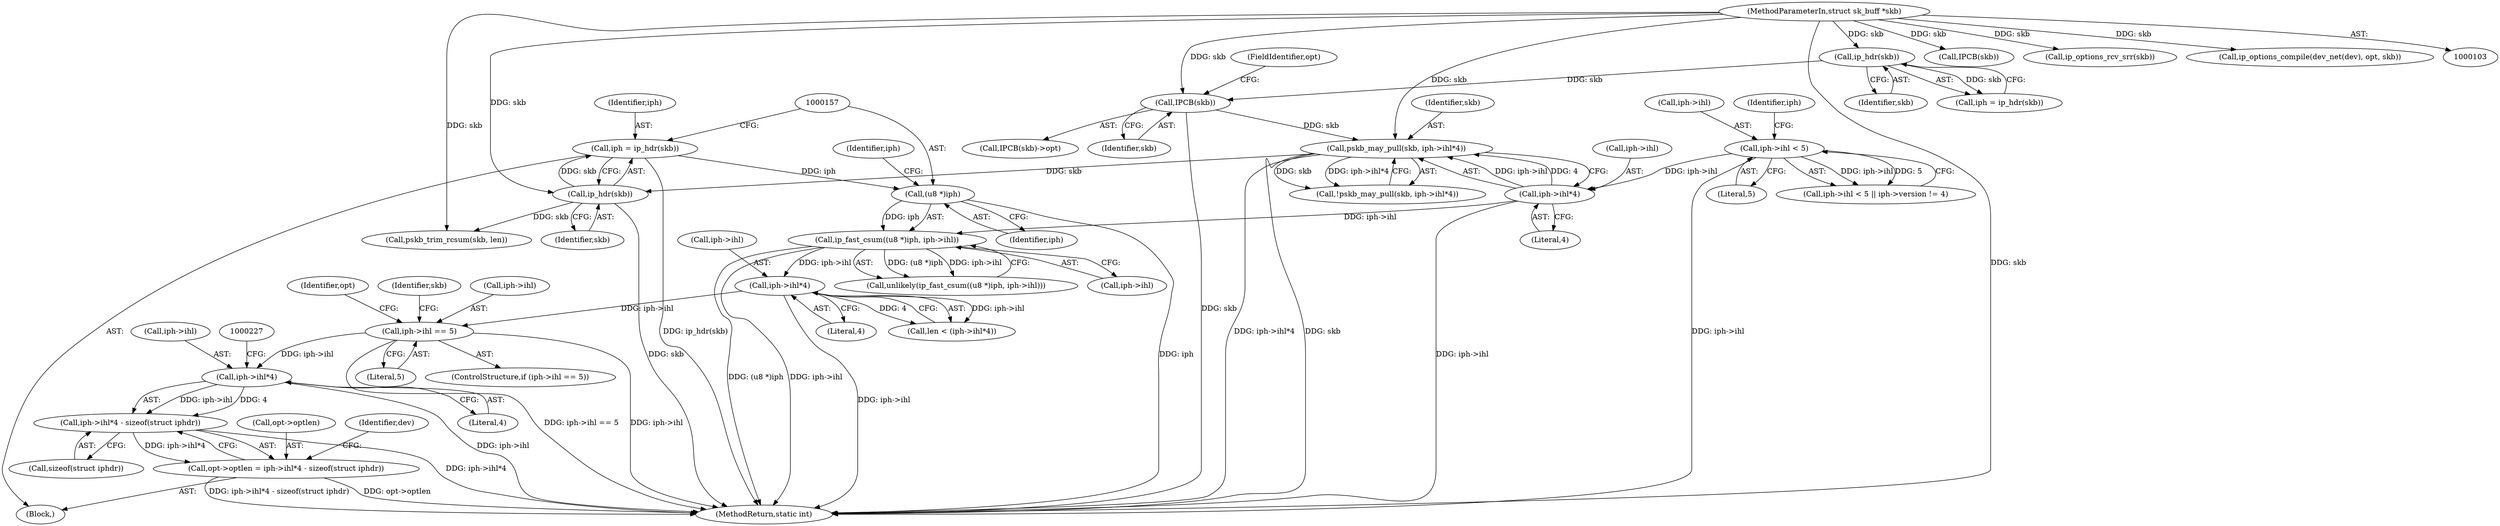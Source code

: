digraph "0_linux_f8e9881c2aef1e982e5abc25c046820cd0b7cf64@pointer" {
"1000202" [label="(Call,iph->ihl == 5)"];
"1000185" [label="(Call,iph->ihl*4)"];
"1000155" [label="(Call,ip_fast_csum((u8 *)iph, iph->ihl))"];
"1000156" [label="(Call,(u8 *)iph)"];
"1000149" [label="(Call,iph = ip_hdr(skb))"];
"1000151" [label="(Call,ip_hdr(skb))"];
"1000141" [label="(Call,pskb_may_pull(skb, iph->ihl*4))"];
"1000123" [label="(Call,IPCB(skb))"];
"1000117" [label="(Call,ip_hdr(skb))"];
"1000104" [label="(MethodParameterIn,struct sk_buff *skb)"];
"1000143" [label="(Call,iph->ihl*4)"];
"1000128" [label="(Call,iph->ihl < 5)"];
"1000221" [label="(Call,iph->ihl*4)"];
"1000220" [label="(Call,iph->ihl*4 - sizeof(struct iphdr))"];
"1000216" [label="(Call,opt->optlen = iph->ihl*4 - sizeof(struct iphdr))"];
"1000209" [label="(Call,IPCB(skb))"];
"1000143" [label="(Call,iph->ihl*4)"];
"1000124" [label="(Identifier,skb)"];
"1000192" [label="(Call,pskb_trim_rcsum(skb, len))"];
"1000226" [label="(Call,sizeof(struct iphdr))"];
"1000156" [label="(Call,(u8 *)iph)"];
"1000254" [label="(Call,ip_options_rcv_srr(skb))"];
"1000128" [label="(Call,iph->ihl < 5)"];
"1000220" [label="(Call,iph->ihl*4 - sizeof(struct iphdr))"];
"1000150" [label="(Identifier,iph)"];
"1000141" [label="(Call,pskb_may_pull(skb, iph->ihl*4))"];
"1000218" [label="(Identifier,opt)"];
"1000186" [label="(Call,iph->ihl)"];
"1000118" [label="(Identifier,skb)"];
"1000210" [label="(Identifier,skb)"];
"1000123" [label="(Call,IPCB(skb))"];
"1000203" [label="(Call,iph->ihl)"];
"1000155" [label="(Call,ip_fast_csum((u8 *)iph, iph->ihl))"];
"1000152" [label="(Identifier,skb)"];
"1000125" [label="(FieldIdentifier,opt)"];
"1000115" [label="(Call,iph = ip_hdr(skb))"];
"1000159" [label="(Call,iph->ihl)"];
"1000140" [label="(Call,!pskb_may_pull(skb, iph->ihl*4))"];
"1000142" [label="(Identifier,skb)"];
"1000105" [label="(Block,)"];
"1000129" [label="(Call,iph->ihl)"];
"1000217" [label="(Call,opt->optlen)"];
"1000183" [label="(Call,len < (iph->ihl*4))"];
"1000127" [label="(Call,iph->ihl < 5 || iph->version != 4)"];
"1000144" [label="(Call,iph->ihl)"];
"1000229" [label="(Call,ip_options_compile(dev_net(dev), opt, skb))"];
"1000201" [label="(ControlStructure,if (iph->ihl == 5))"];
"1000117" [label="(Call,ip_hdr(skb))"];
"1000189" [label="(Literal,4)"];
"1000135" [label="(Identifier,iph)"];
"1000221" [label="(Call,iph->ihl*4)"];
"1000231" [label="(Identifier,dev)"];
"1000158" [label="(Identifier,iph)"];
"1000206" [label="(Literal,5)"];
"1000149" [label="(Call,iph = ip_hdr(skb))"];
"1000132" [label="(Literal,5)"];
"1000268" [label="(MethodReturn,static int)"];
"1000154" [label="(Call,unlikely(ip_fast_csum((u8 *)iph, iph->ihl)))"];
"1000122" [label="(Call,IPCB(skb)->opt)"];
"1000225" [label="(Literal,4)"];
"1000216" [label="(Call,opt->optlen = iph->ihl*4 - sizeof(struct iphdr))"];
"1000160" [label="(Identifier,iph)"];
"1000147" [label="(Literal,4)"];
"1000202" [label="(Call,iph->ihl == 5)"];
"1000222" [label="(Call,iph->ihl)"];
"1000104" [label="(MethodParameterIn,struct sk_buff *skb)"];
"1000185" [label="(Call,iph->ihl*4)"];
"1000151" [label="(Call,ip_hdr(skb))"];
"1000202" -> "1000201"  [label="AST: "];
"1000202" -> "1000206"  [label="CFG: "];
"1000203" -> "1000202"  [label="AST: "];
"1000206" -> "1000202"  [label="AST: "];
"1000210" -> "1000202"  [label="CFG: "];
"1000218" -> "1000202"  [label="CFG: "];
"1000202" -> "1000268"  [label="DDG: iph->ihl"];
"1000202" -> "1000268"  [label="DDG: iph->ihl == 5"];
"1000185" -> "1000202"  [label="DDG: iph->ihl"];
"1000202" -> "1000221"  [label="DDG: iph->ihl"];
"1000185" -> "1000183"  [label="AST: "];
"1000185" -> "1000189"  [label="CFG: "];
"1000186" -> "1000185"  [label="AST: "];
"1000189" -> "1000185"  [label="AST: "];
"1000183" -> "1000185"  [label="CFG: "];
"1000185" -> "1000268"  [label="DDG: iph->ihl"];
"1000185" -> "1000183"  [label="DDG: iph->ihl"];
"1000185" -> "1000183"  [label="DDG: 4"];
"1000155" -> "1000185"  [label="DDG: iph->ihl"];
"1000155" -> "1000154"  [label="AST: "];
"1000155" -> "1000159"  [label="CFG: "];
"1000156" -> "1000155"  [label="AST: "];
"1000159" -> "1000155"  [label="AST: "];
"1000154" -> "1000155"  [label="CFG: "];
"1000155" -> "1000268"  [label="DDG: iph->ihl"];
"1000155" -> "1000268"  [label="DDG: (u8 *)iph"];
"1000155" -> "1000154"  [label="DDG: (u8 *)iph"];
"1000155" -> "1000154"  [label="DDG: iph->ihl"];
"1000156" -> "1000155"  [label="DDG: iph"];
"1000143" -> "1000155"  [label="DDG: iph->ihl"];
"1000156" -> "1000158"  [label="CFG: "];
"1000157" -> "1000156"  [label="AST: "];
"1000158" -> "1000156"  [label="AST: "];
"1000160" -> "1000156"  [label="CFG: "];
"1000156" -> "1000268"  [label="DDG: iph"];
"1000149" -> "1000156"  [label="DDG: iph"];
"1000149" -> "1000105"  [label="AST: "];
"1000149" -> "1000151"  [label="CFG: "];
"1000150" -> "1000149"  [label="AST: "];
"1000151" -> "1000149"  [label="AST: "];
"1000157" -> "1000149"  [label="CFG: "];
"1000149" -> "1000268"  [label="DDG: ip_hdr(skb)"];
"1000151" -> "1000149"  [label="DDG: skb"];
"1000151" -> "1000152"  [label="CFG: "];
"1000152" -> "1000151"  [label="AST: "];
"1000151" -> "1000268"  [label="DDG: skb"];
"1000141" -> "1000151"  [label="DDG: skb"];
"1000104" -> "1000151"  [label="DDG: skb"];
"1000151" -> "1000192"  [label="DDG: skb"];
"1000141" -> "1000140"  [label="AST: "];
"1000141" -> "1000143"  [label="CFG: "];
"1000142" -> "1000141"  [label="AST: "];
"1000143" -> "1000141"  [label="AST: "];
"1000140" -> "1000141"  [label="CFG: "];
"1000141" -> "1000268"  [label="DDG: skb"];
"1000141" -> "1000268"  [label="DDG: iph->ihl*4"];
"1000141" -> "1000140"  [label="DDG: skb"];
"1000141" -> "1000140"  [label="DDG: iph->ihl*4"];
"1000123" -> "1000141"  [label="DDG: skb"];
"1000104" -> "1000141"  [label="DDG: skb"];
"1000143" -> "1000141"  [label="DDG: iph->ihl"];
"1000143" -> "1000141"  [label="DDG: 4"];
"1000123" -> "1000122"  [label="AST: "];
"1000123" -> "1000124"  [label="CFG: "];
"1000124" -> "1000123"  [label="AST: "];
"1000125" -> "1000123"  [label="CFG: "];
"1000123" -> "1000268"  [label="DDG: skb"];
"1000117" -> "1000123"  [label="DDG: skb"];
"1000104" -> "1000123"  [label="DDG: skb"];
"1000117" -> "1000115"  [label="AST: "];
"1000117" -> "1000118"  [label="CFG: "];
"1000118" -> "1000117"  [label="AST: "];
"1000115" -> "1000117"  [label="CFG: "];
"1000117" -> "1000115"  [label="DDG: skb"];
"1000104" -> "1000117"  [label="DDG: skb"];
"1000104" -> "1000103"  [label="AST: "];
"1000104" -> "1000268"  [label="DDG: skb"];
"1000104" -> "1000192"  [label="DDG: skb"];
"1000104" -> "1000209"  [label="DDG: skb"];
"1000104" -> "1000229"  [label="DDG: skb"];
"1000104" -> "1000254"  [label="DDG: skb"];
"1000143" -> "1000147"  [label="CFG: "];
"1000144" -> "1000143"  [label="AST: "];
"1000147" -> "1000143"  [label="AST: "];
"1000143" -> "1000268"  [label="DDG: iph->ihl"];
"1000128" -> "1000143"  [label="DDG: iph->ihl"];
"1000128" -> "1000127"  [label="AST: "];
"1000128" -> "1000132"  [label="CFG: "];
"1000129" -> "1000128"  [label="AST: "];
"1000132" -> "1000128"  [label="AST: "];
"1000135" -> "1000128"  [label="CFG: "];
"1000127" -> "1000128"  [label="CFG: "];
"1000128" -> "1000268"  [label="DDG: iph->ihl"];
"1000128" -> "1000127"  [label="DDG: iph->ihl"];
"1000128" -> "1000127"  [label="DDG: 5"];
"1000221" -> "1000220"  [label="AST: "];
"1000221" -> "1000225"  [label="CFG: "];
"1000222" -> "1000221"  [label="AST: "];
"1000225" -> "1000221"  [label="AST: "];
"1000227" -> "1000221"  [label="CFG: "];
"1000221" -> "1000268"  [label="DDG: iph->ihl"];
"1000221" -> "1000220"  [label="DDG: iph->ihl"];
"1000221" -> "1000220"  [label="DDG: 4"];
"1000220" -> "1000216"  [label="AST: "];
"1000220" -> "1000226"  [label="CFG: "];
"1000226" -> "1000220"  [label="AST: "];
"1000216" -> "1000220"  [label="CFG: "];
"1000220" -> "1000268"  [label="DDG: iph->ihl*4"];
"1000220" -> "1000216"  [label="DDG: iph->ihl*4"];
"1000216" -> "1000105"  [label="AST: "];
"1000217" -> "1000216"  [label="AST: "];
"1000231" -> "1000216"  [label="CFG: "];
"1000216" -> "1000268"  [label="DDG: opt->optlen"];
"1000216" -> "1000268"  [label="DDG: iph->ihl*4 - sizeof(struct iphdr)"];
}
